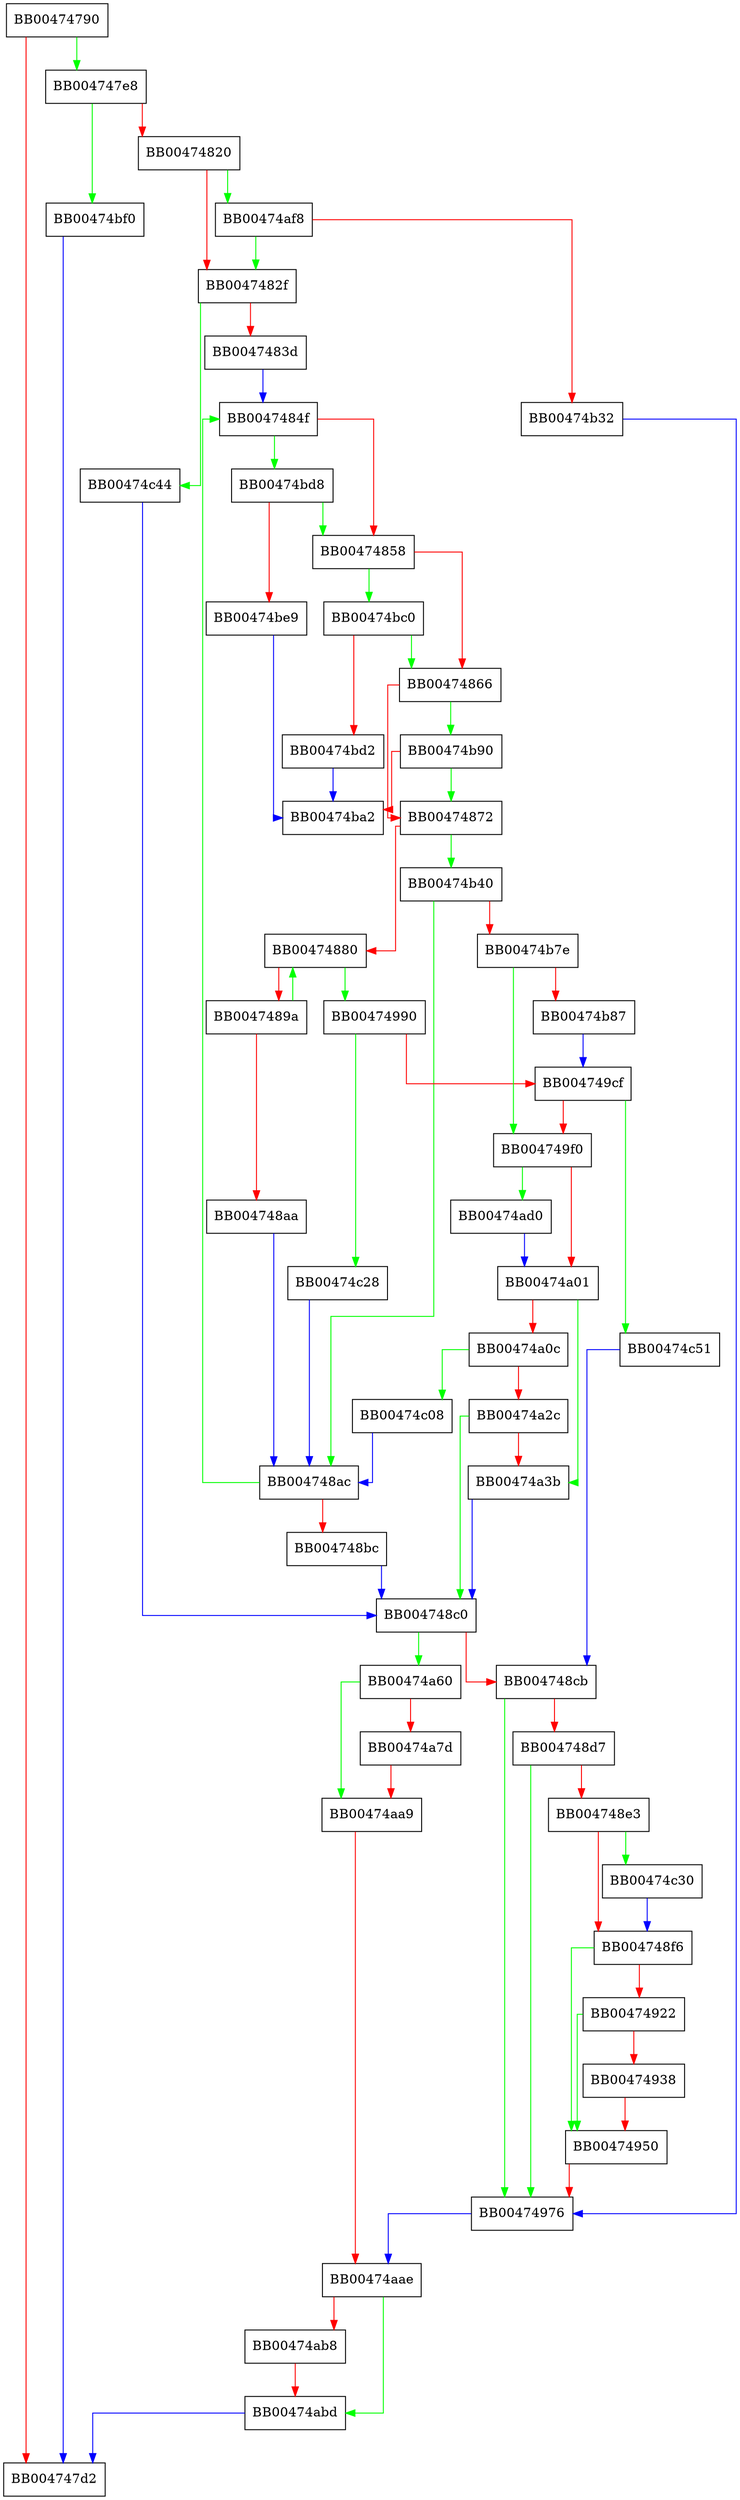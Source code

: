 digraph init_client {
  node [shape="box"];
  graph [splines=ortho];
  BB00474790 -> BB004747e8 [color="green"];
  BB00474790 -> BB004747d2 [color="red"];
  BB004747e8 -> BB00474bf0 [color="green"];
  BB004747e8 -> BB00474820 [color="red"];
  BB00474820 -> BB00474af8 [color="green"];
  BB00474820 -> BB0047482f [color="red"];
  BB0047482f -> BB00474c44 [color="green"];
  BB0047482f -> BB0047483d [color="red"];
  BB0047483d -> BB0047484f [color="blue"];
  BB0047484f -> BB00474bd8 [color="green"];
  BB0047484f -> BB00474858 [color="red"];
  BB00474858 -> BB00474bc0 [color="green"];
  BB00474858 -> BB00474866 [color="red"];
  BB00474866 -> BB00474b90 [color="green"];
  BB00474866 -> BB00474872 [color="red"];
  BB00474872 -> BB00474b40 [color="green"];
  BB00474872 -> BB00474880 [color="red"];
  BB00474880 -> BB00474990 [color="green"];
  BB00474880 -> BB0047489a [color="red"];
  BB0047489a -> BB00474880 [color="green"];
  BB0047489a -> BB004748aa [color="red"];
  BB004748aa -> BB004748ac [color="blue"];
  BB004748ac -> BB0047484f [color="green"];
  BB004748ac -> BB004748bc [color="red"];
  BB004748bc -> BB004748c0 [color="blue"];
  BB004748c0 -> BB00474a60 [color="green"];
  BB004748c0 -> BB004748cb [color="red"];
  BB004748cb -> BB00474976 [color="green"];
  BB004748cb -> BB004748d7 [color="red"];
  BB004748d7 -> BB00474976 [color="green"];
  BB004748d7 -> BB004748e3 [color="red"];
  BB004748e3 -> BB00474c30 [color="green"];
  BB004748e3 -> BB004748f6 [color="red"];
  BB004748f6 -> BB00474950 [color="green"];
  BB004748f6 -> BB00474922 [color="red"];
  BB00474922 -> BB00474950 [color="green"];
  BB00474922 -> BB00474938 [color="red"];
  BB00474938 -> BB00474950 [color="red"];
  BB00474950 -> BB00474976 [color="red"];
  BB00474976 -> BB00474aae [color="blue"];
  BB00474990 -> BB00474c28 [color="green"];
  BB00474990 -> BB004749cf [color="red"];
  BB004749cf -> BB00474c51 [color="green"];
  BB004749cf -> BB004749f0 [color="red"];
  BB004749f0 -> BB00474ad0 [color="green"];
  BB004749f0 -> BB00474a01 [color="red"];
  BB00474a01 -> BB00474a3b [color="green"];
  BB00474a01 -> BB00474a0c [color="red"];
  BB00474a0c -> BB00474c08 [color="green"];
  BB00474a0c -> BB00474a2c [color="red"];
  BB00474a2c -> BB004748c0 [color="green"];
  BB00474a2c -> BB00474a3b [color="red"];
  BB00474a3b -> BB004748c0 [color="blue"];
  BB00474a60 -> BB00474aa9 [color="green"];
  BB00474a60 -> BB00474a7d [color="red"];
  BB00474a7d -> BB00474aa9 [color="red"];
  BB00474aa9 -> BB00474aae [color="red"];
  BB00474aae -> BB00474abd [color="green"];
  BB00474aae -> BB00474ab8 [color="red"];
  BB00474ab8 -> BB00474abd [color="red"];
  BB00474abd -> BB004747d2 [color="blue"];
  BB00474ad0 -> BB00474a01 [color="blue"];
  BB00474af8 -> BB0047482f [color="green"];
  BB00474af8 -> BB00474b32 [color="red"];
  BB00474b32 -> BB00474976 [color="blue"];
  BB00474b40 -> BB004748ac [color="green"];
  BB00474b40 -> BB00474b7e [color="red"];
  BB00474b7e -> BB004749f0 [color="green"];
  BB00474b7e -> BB00474b87 [color="red"];
  BB00474b87 -> BB004749cf [color="blue"];
  BB00474b90 -> BB00474872 [color="green"];
  BB00474b90 -> BB00474ba2 [color="red"];
  BB00474bc0 -> BB00474866 [color="green"];
  BB00474bc0 -> BB00474bd2 [color="red"];
  BB00474bd2 -> BB00474ba2 [color="blue"];
  BB00474bd8 -> BB00474858 [color="green"];
  BB00474bd8 -> BB00474be9 [color="red"];
  BB00474be9 -> BB00474ba2 [color="blue"];
  BB00474bf0 -> BB004747d2 [color="blue"];
  BB00474c08 -> BB004748ac [color="blue"];
  BB00474c28 -> BB004748ac [color="blue"];
  BB00474c30 -> BB004748f6 [color="blue"];
  BB00474c44 -> BB004748c0 [color="blue"];
  BB00474c51 -> BB004748cb [color="blue"];
}